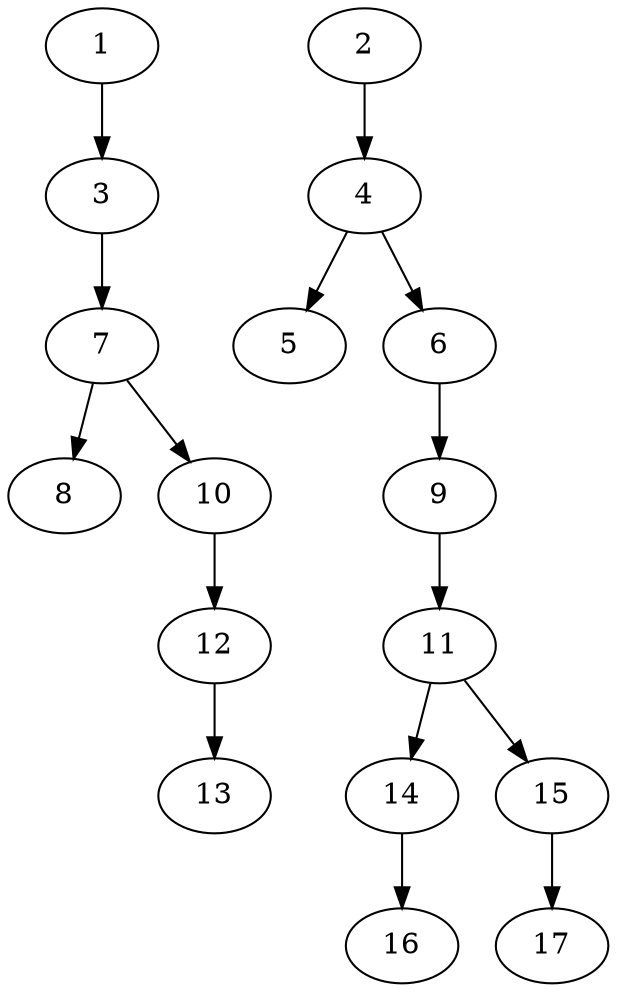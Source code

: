 // DAG (tier=1-easy, mode=compute, n=17, ccr=0.298, fat=0.489, density=0.201, regular=0.672, jump=0.007, mindata=262144, maxdata=2097152)
// DAG automatically generated by daggen at Sun Aug 24 16:33:32 2025
// /home/ermia/Project/Environments/daggen/bin/daggen --dot --ccr 0.298 --fat 0.489 --regular 0.672 --density 0.201 --jump 0.007 --mindata 262144 --maxdata 2097152 -n 17 
digraph G {
  1 [size="126355733094480", alpha="0.17", expect_size="63177866547240"]
  1 -> 3 [size ="2164797734912"]
  2 [size="25726830899831408", alpha="0.13", expect_size="12863415449915704"]
  2 -> 4 [size ="16630113370112"]
  3 [size="973925959407239168", alpha="0.10", expect_size="486962979703619584"]
  3 -> 7 [size ="7860327022592"]
  4 [size="704626868162134016", alpha="0.17", expect_size="352313434081067008"]
  4 -> 5 [size ="6334749605888"]
  4 -> 6 [size ="6334749605888"]
  5 [size="166028577779602", alpha="0.07", expect_size="83014288889801"]
  6 [size="360423576834062", alpha="0.16", expect_size="180211788417031"]
  6 -> 9 [size ="10150215680000"]
  7 [size="1608793305647808", alpha="0.17", expect_size="804396652823904"]
  7 -> 8 [size ="30410515939328"]
  7 -> 10 [size ="30410515939328"]
  8 [size="1206578378113424", alpha="0.05", expect_size="603289189056712"]
  9 [size="75692061116072", alpha="0.15", expect_size="37846030558036"]
  9 -> 11 [size ="1806033747968"]
  10 [size="73981165408198", alpha="0.11", expect_size="36990582704099"]
  10 -> 12 [size ="2113962770432"]
  11 [size="9075550065442947072", alpha="0.07", expect_size="4537775032721473536"]
  11 -> 14 [size ="34807429988352"]
  11 -> 15 [size ="34807429988352"]
  12 [size="2132581821953605632", alpha="0.19", expect_size="1066290910976802816"]
  12 -> 13 [size ="13254411681792"]
  13 [size="179172678092408", alpha="0.00", expect_size="89586339046204"]
  14 [size="2526124743589888000", alpha="0.10", expect_size="1263062371794944000"]
  14 -> 16 [size ="14838608691200"]
  15 [size="1390526800592896000", alpha="0.11", expect_size="695263400296448000"]
  15 -> 17 [size ="9966505164800"]
  16 [size="3473796649174695936", alpha="0.16", expect_size="1736898324587347968"]
  17 [size="435105956888576000", alpha="0.08", expect_size="217552978444288000"]
}